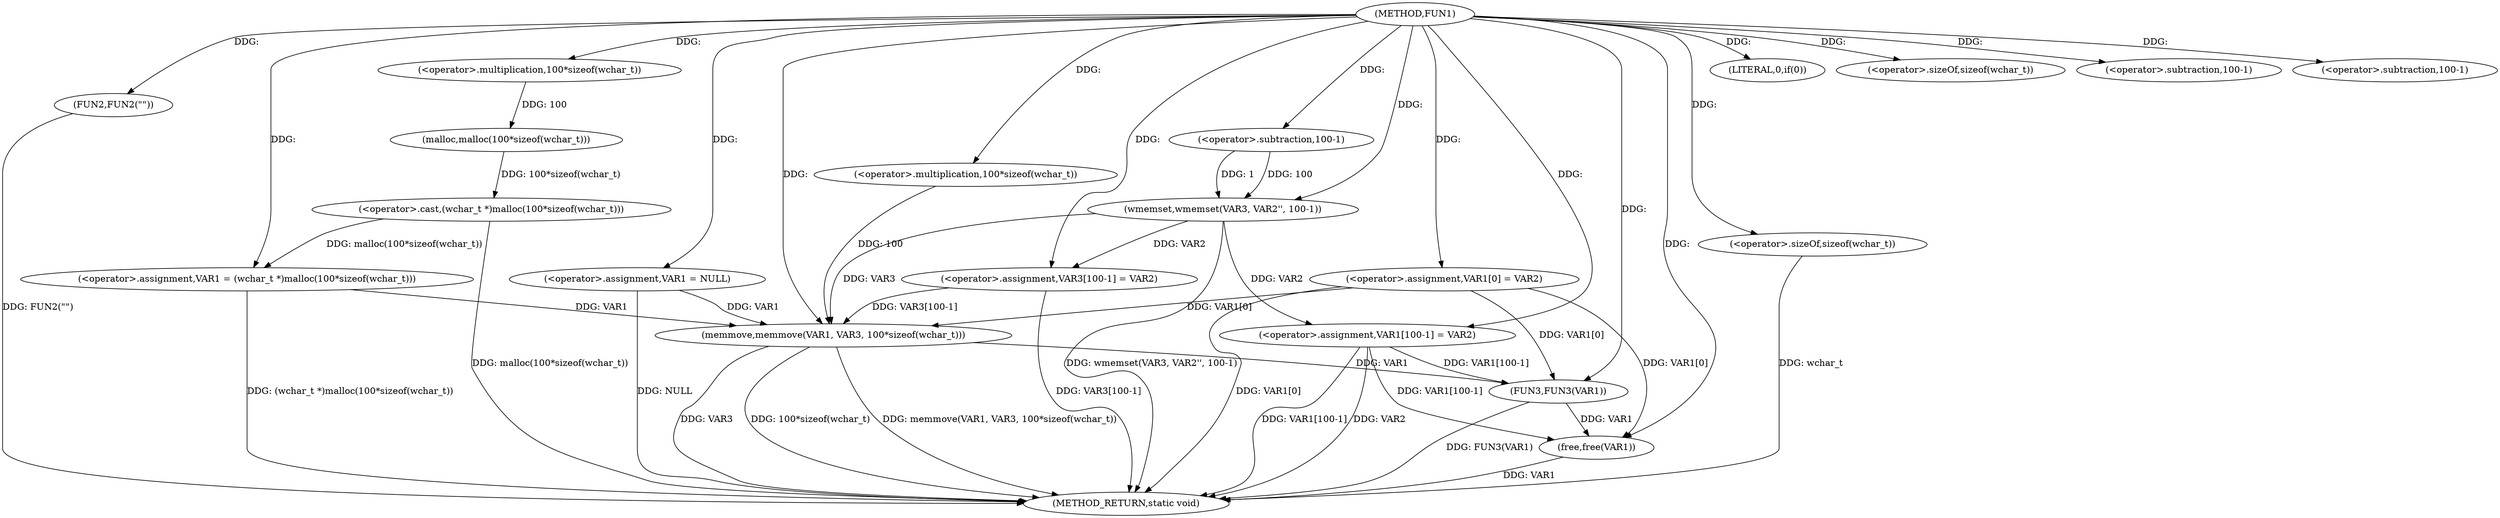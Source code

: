 digraph FUN1 {  
"1000100" [label = "(METHOD,FUN1)" ]
"1000160" [label = "(METHOD_RETURN,static void)" ]
"1000103" [label = "(<operator>.assignment,VAR1 = NULL)" ]
"1000107" [label = "(LITERAL,0,if(0))" ]
"1000109" [label = "(FUN2,FUN2(\"\"))" ]
"1000113" [label = "(<operator>.assignment,VAR1 = (wchar_t *)malloc(100*sizeof(wchar_t)))" ]
"1000115" [label = "(<operator>.cast,(wchar_t *)malloc(100*sizeof(wchar_t)))" ]
"1000117" [label = "(malloc,malloc(100*sizeof(wchar_t)))" ]
"1000118" [label = "(<operator>.multiplication,100*sizeof(wchar_t))" ]
"1000120" [label = "(<operator>.sizeOf,sizeof(wchar_t))" ]
"1000122" [label = "(<operator>.assignment,VAR1[0] = VAR2)" ]
"1000129" [label = "(wmemset,wmemset(VAR3, VAR2'', 100-1))" ]
"1000132" [label = "(<operator>.subtraction,100-1)" ]
"1000135" [label = "(<operator>.assignment,VAR3[100-1] = VAR2)" ]
"1000138" [label = "(<operator>.subtraction,100-1)" ]
"1000142" [label = "(memmove,memmove(VAR1, VAR3, 100*sizeof(wchar_t)))" ]
"1000145" [label = "(<operator>.multiplication,100*sizeof(wchar_t))" ]
"1000147" [label = "(<operator>.sizeOf,sizeof(wchar_t))" ]
"1000149" [label = "(<operator>.assignment,VAR1[100-1] = VAR2)" ]
"1000152" [label = "(<operator>.subtraction,100-1)" ]
"1000156" [label = "(FUN3,FUN3(VAR1))" ]
"1000158" [label = "(free,free(VAR1))" ]
  "1000142" -> "1000160"  [ label = "DDG: memmove(VAR1, VAR3, 100*sizeof(wchar_t))"] 
  "1000103" -> "1000160"  [ label = "DDG: NULL"] 
  "1000122" -> "1000160"  [ label = "DDG: VAR1[0]"] 
  "1000113" -> "1000160"  [ label = "DDG: (wchar_t *)malloc(100*sizeof(wchar_t))"] 
  "1000149" -> "1000160"  [ label = "DDG: VAR1[100-1]"] 
  "1000156" -> "1000160"  [ label = "DDG: FUN3(VAR1)"] 
  "1000109" -> "1000160"  [ label = "DDG: FUN2(\"\")"] 
  "1000158" -> "1000160"  [ label = "DDG: VAR1"] 
  "1000115" -> "1000160"  [ label = "DDG: malloc(100*sizeof(wchar_t))"] 
  "1000129" -> "1000160"  [ label = "DDG: wmemset(VAR3, VAR2'', 100-1)"] 
  "1000149" -> "1000160"  [ label = "DDG: VAR2"] 
  "1000142" -> "1000160"  [ label = "DDG: VAR3"] 
  "1000147" -> "1000160"  [ label = "DDG: wchar_t"] 
  "1000135" -> "1000160"  [ label = "DDG: VAR3[100-1]"] 
  "1000142" -> "1000160"  [ label = "DDG: 100*sizeof(wchar_t)"] 
  "1000100" -> "1000103"  [ label = "DDG: "] 
  "1000100" -> "1000107"  [ label = "DDG: "] 
  "1000100" -> "1000109"  [ label = "DDG: "] 
  "1000115" -> "1000113"  [ label = "DDG: malloc(100*sizeof(wchar_t))"] 
  "1000100" -> "1000113"  [ label = "DDG: "] 
  "1000117" -> "1000115"  [ label = "DDG: 100*sizeof(wchar_t)"] 
  "1000118" -> "1000117"  [ label = "DDG: 100"] 
  "1000100" -> "1000118"  [ label = "DDG: "] 
  "1000100" -> "1000120"  [ label = "DDG: "] 
  "1000100" -> "1000122"  [ label = "DDG: "] 
  "1000100" -> "1000129"  [ label = "DDG: "] 
  "1000132" -> "1000129"  [ label = "DDG: 100"] 
  "1000132" -> "1000129"  [ label = "DDG: 1"] 
  "1000100" -> "1000132"  [ label = "DDG: "] 
  "1000129" -> "1000135"  [ label = "DDG: VAR2"] 
  "1000100" -> "1000135"  [ label = "DDG: "] 
  "1000100" -> "1000138"  [ label = "DDG: "] 
  "1000103" -> "1000142"  [ label = "DDG: VAR1"] 
  "1000113" -> "1000142"  [ label = "DDG: VAR1"] 
  "1000122" -> "1000142"  [ label = "DDG: VAR1[0]"] 
  "1000100" -> "1000142"  [ label = "DDG: "] 
  "1000129" -> "1000142"  [ label = "DDG: VAR3"] 
  "1000135" -> "1000142"  [ label = "DDG: VAR3[100-1]"] 
  "1000145" -> "1000142"  [ label = "DDG: 100"] 
  "1000100" -> "1000145"  [ label = "DDG: "] 
  "1000100" -> "1000147"  [ label = "DDG: "] 
  "1000100" -> "1000149"  [ label = "DDG: "] 
  "1000129" -> "1000149"  [ label = "DDG: VAR2"] 
  "1000100" -> "1000152"  [ label = "DDG: "] 
  "1000122" -> "1000156"  [ label = "DDG: VAR1[0]"] 
  "1000142" -> "1000156"  [ label = "DDG: VAR1"] 
  "1000149" -> "1000156"  [ label = "DDG: VAR1[100-1]"] 
  "1000100" -> "1000156"  [ label = "DDG: "] 
  "1000156" -> "1000158"  [ label = "DDG: VAR1"] 
  "1000122" -> "1000158"  [ label = "DDG: VAR1[0]"] 
  "1000149" -> "1000158"  [ label = "DDG: VAR1[100-1]"] 
  "1000100" -> "1000158"  [ label = "DDG: "] 
}
